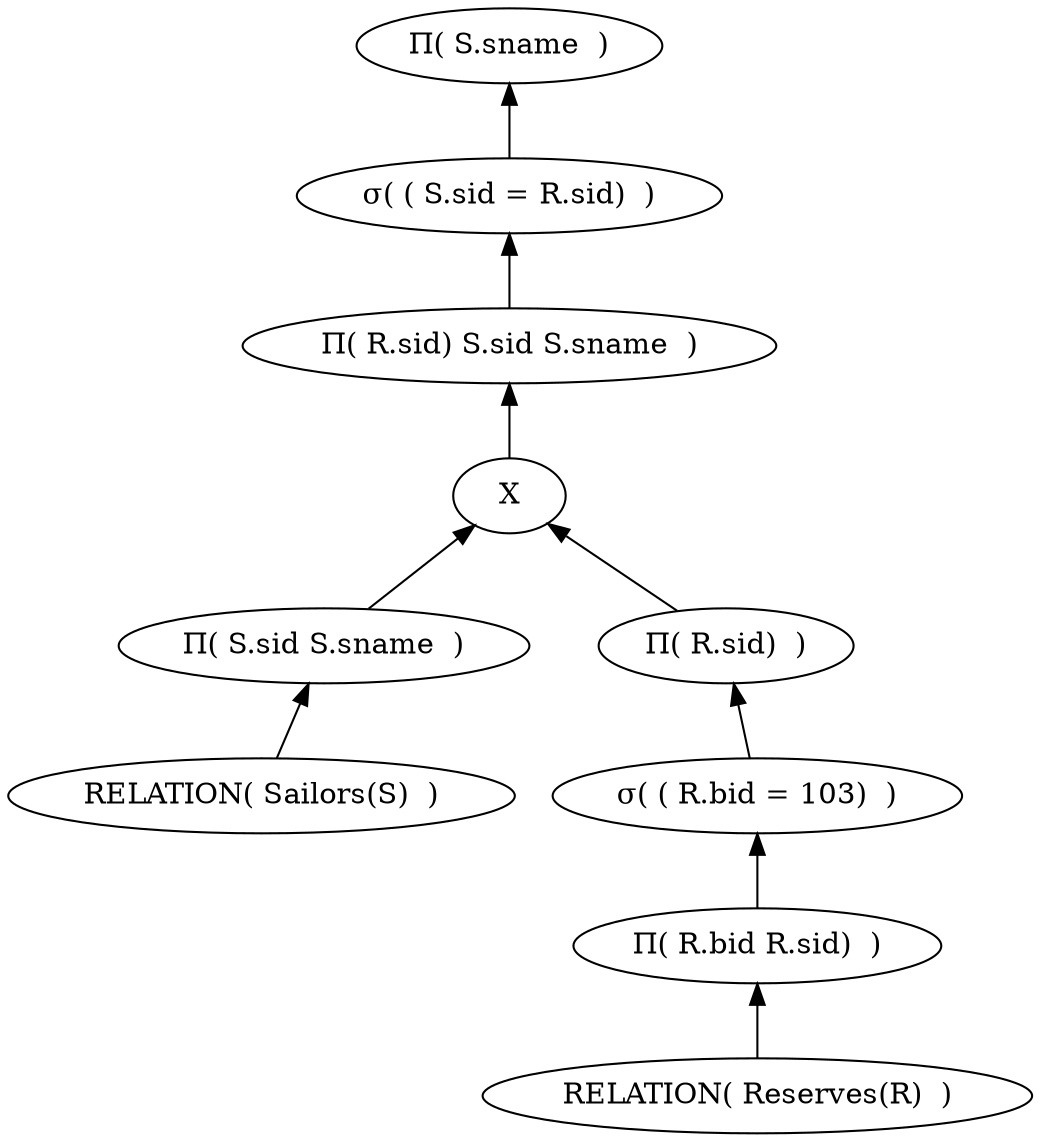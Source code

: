 digraph G {
edge [dir=back]
node1[ label = "&#928;( S.sname  )"]
node2[ label = "&#963;( ( S.sid = R.sid)  )" ]
node1->node2
node3[ label = "&#928;( R.sid) S.sid S.sname  )"]
node2->node3
node4[ label = "X"]
node3->node4
node5[ label = "&#928;( S.sid S.sname  )"]
node4->node5
node6[ label = "RELATION( Sailors(S)  )" ]
node5->node6
node7[ label = "&#928;( R.sid)  )"]
node4->node7
node8[ label = "&#963;( ( R.bid = 103)  )" ]
node7->node8
node9[ label = "&#928;( R.bid R.sid)  )"]
node8->node9
node10[ label = "RELATION( Reserves(R)  )" ]
node9->node10
}
